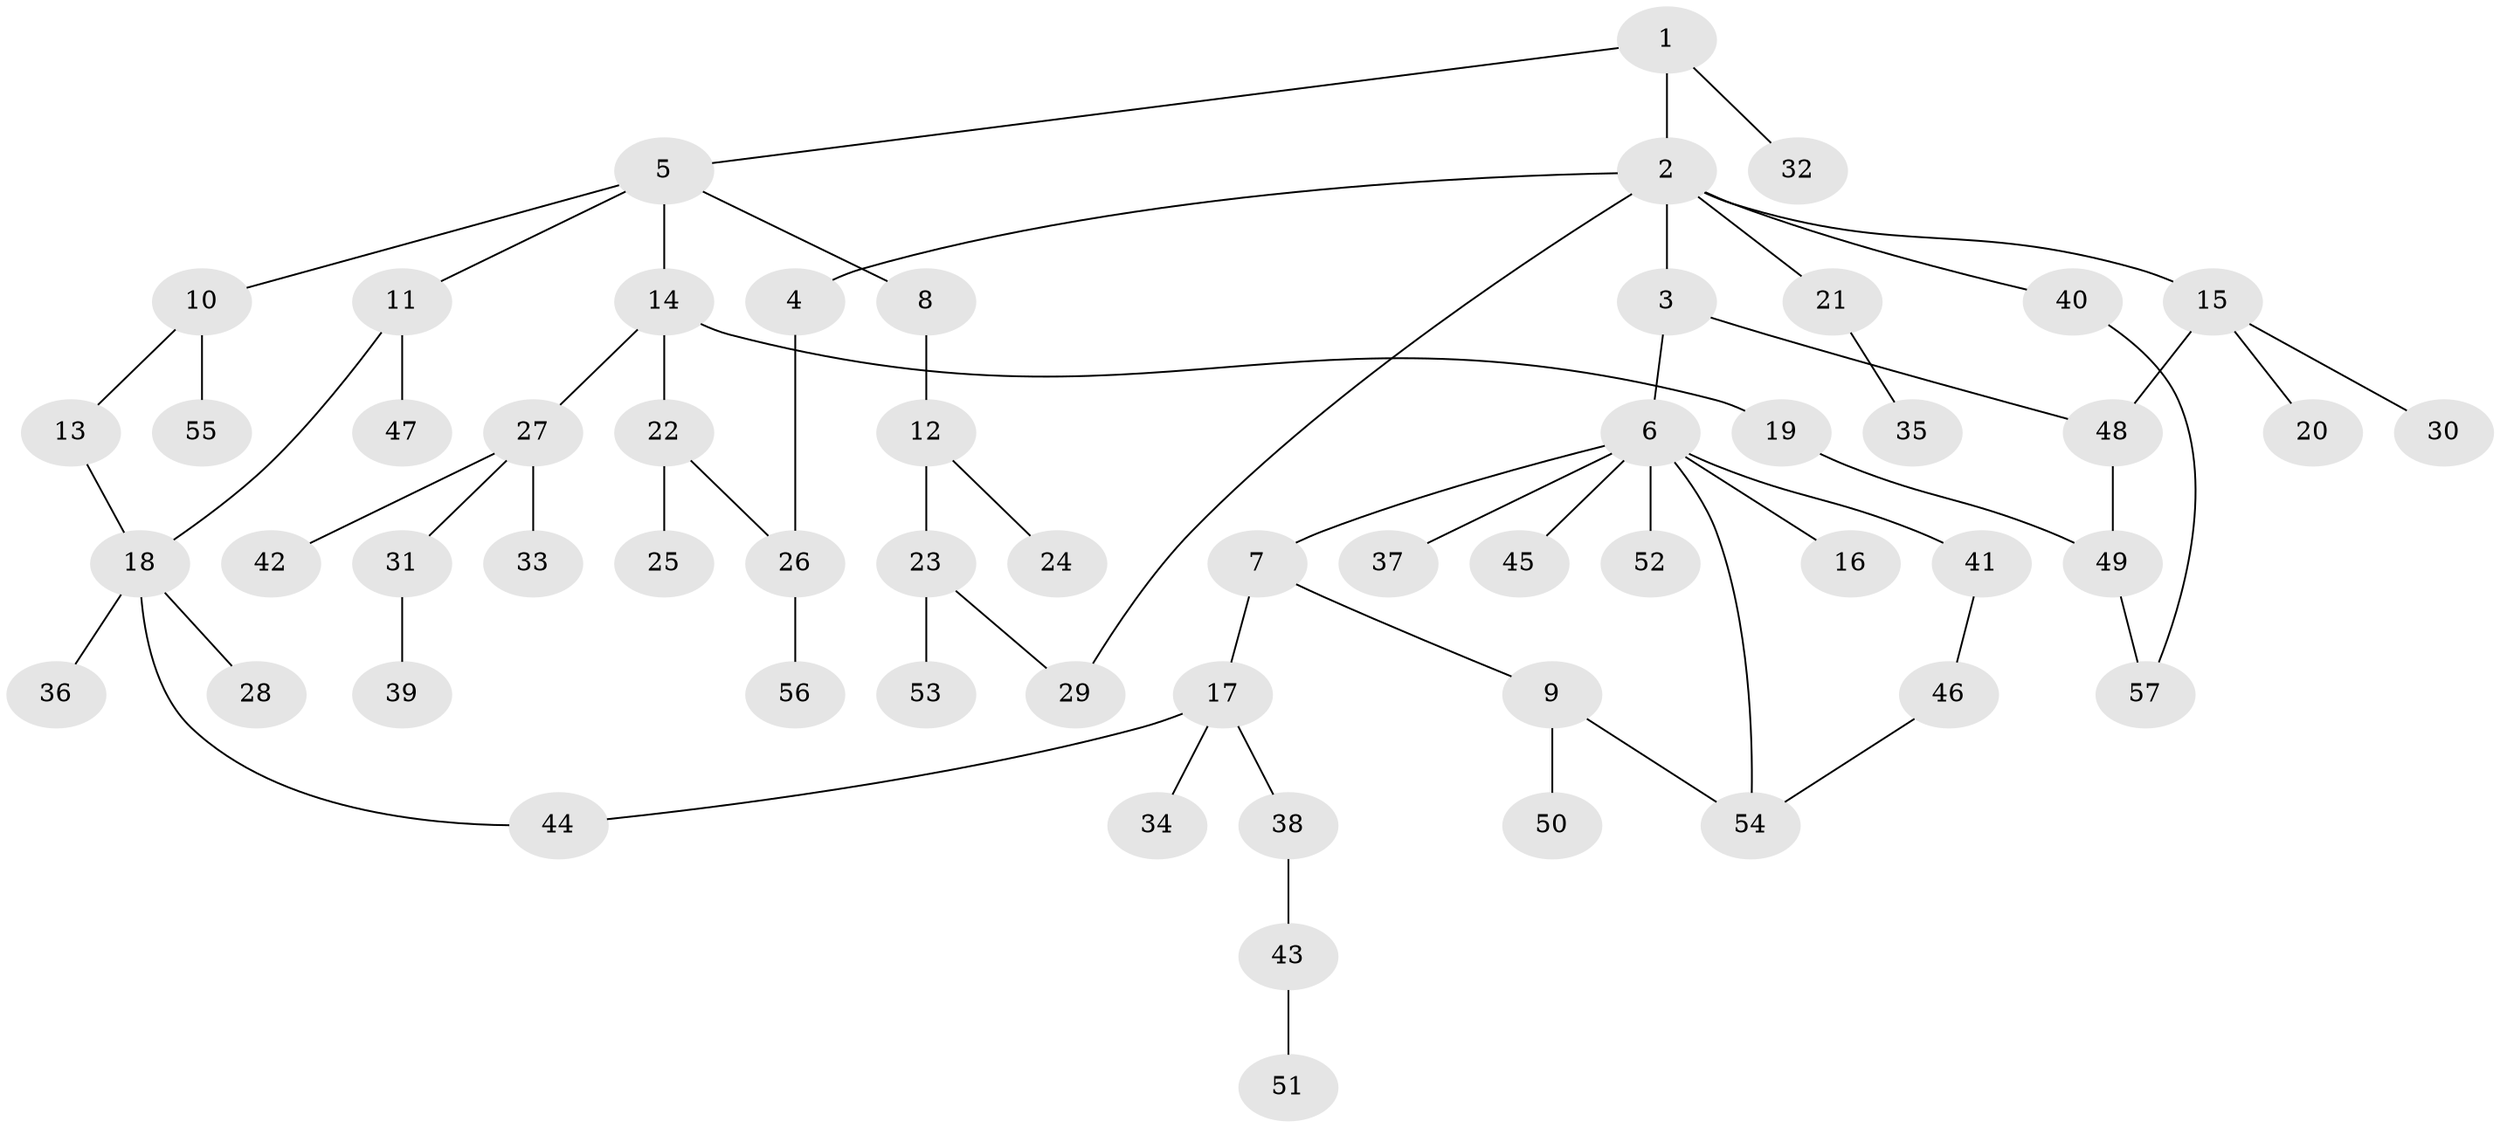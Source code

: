 // Generated by graph-tools (version 1.1) at 2025/01/03/09/25 03:01:10]
// undirected, 57 vertices, 65 edges
graph export_dot {
graph [start="1"]
  node [color=gray90,style=filled];
  1;
  2;
  3;
  4;
  5;
  6;
  7;
  8;
  9;
  10;
  11;
  12;
  13;
  14;
  15;
  16;
  17;
  18;
  19;
  20;
  21;
  22;
  23;
  24;
  25;
  26;
  27;
  28;
  29;
  30;
  31;
  32;
  33;
  34;
  35;
  36;
  37;
  38;
  39;
  40;
  41;
  42;
  43;
  44;
  45;
  46;
  47;
  48;
  49;
  50;
  51;
  52;
  53;
  54;
  55;
  56;
  57;
  1 -- 2;
  1 -- 5;
  1 -- 32;
  2 -- 3;
  2 -- 4;
  2 -- 15;
  2 -- 21;
  2 -- 29;
  2 -- 40;
  3 -- 6;
  3 -- 48;
  4 -- 26;
  5 -- 8;
  5 -- 10;
  5 -- 11;
  5 -- 14;
  6 -- 7;
  6 -- 16;
  6 -- 37;
  6 -- 41;
  6 -- 45;
  6 -- 52;
  6 -- 54;
  7 -- 9;
  7 -- 17;
  8 -- 12;
  9 -- 50;
  9 -- 54;
  10 -- 13;
  10 -- 55;
  11 -- 18;
  11 -- 47;
  12 -- 23;
  12 -- 24;
  13 -- 18;
  14 -- 19;
  14 -- 22;
  14 -- 27;
  15 -- 20;
  15 -- 30;
  15 -- 48;
  17 -- 34;
  17 -- 38;
  17 -- 44;
  18 -- 28;
  18 -- 36;
  18 -- 44;
  19 -- 49;
  21 -- 35;
  22 -- 25;
  22 -- 26;
  23 -- 53;
  23 -- 29;
  26 -- 56;
  27 -- 31;
  27 -- 33;
  27 -- 42;
  31 -- 39;
  38 -- 43;
  40 -- 57;
  41 -- 46;
  43 -- 51;
  46 -- 54;
  48 -- 49;
  49 -- 57;
}
